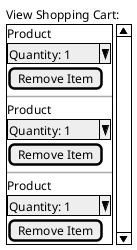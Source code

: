 @startsalt
{

View Shopping Cart:
{SI
Product 
^Quantity: 1^
[Remove Item]
~~
Product
^Quantity: 1^
[Remove Item]
~~
Product
^Quantity: 1^
[Remove Item]
}

}
@endsalt